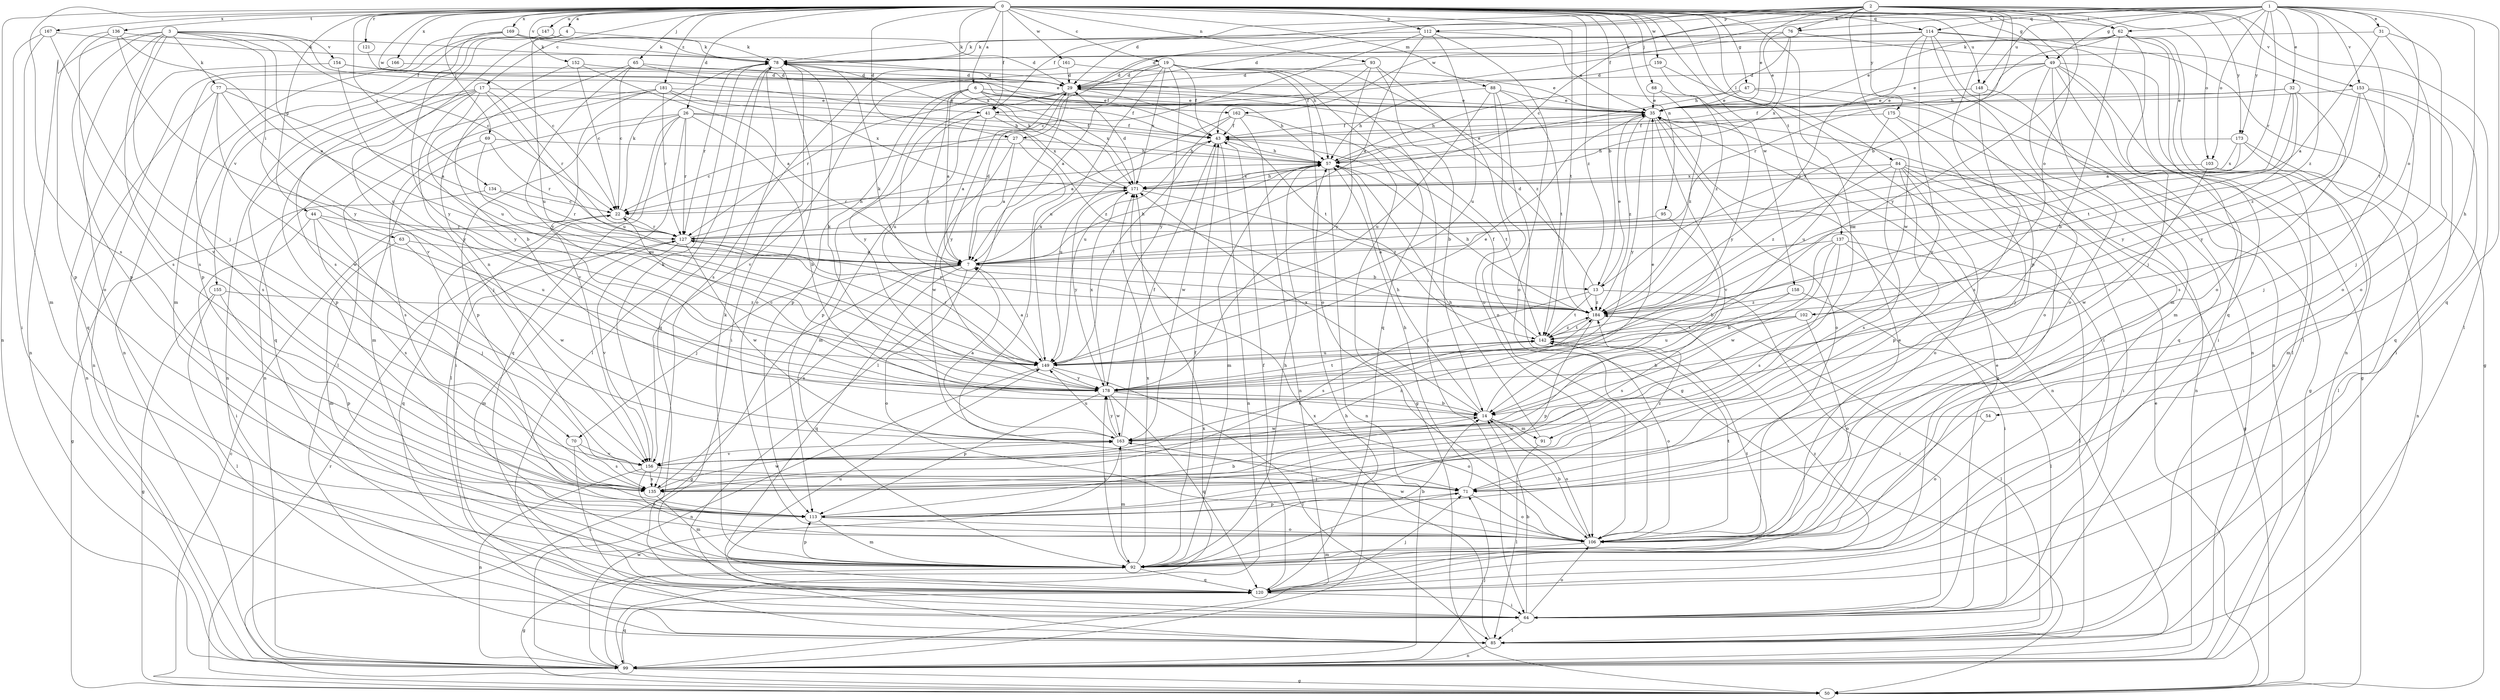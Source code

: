 strict digraph  {
0;
1;
2;
3;
4;
6;
7;
13;
14;
17;
19;
22;
26;
27;
29;
31;
32;
35;
41;
43;
44;
47;
49;
50;
54;
57;
62;
63;
64;
65;
68;
69;
70;
71;
76;
77;
78;
84;
85;
88;
91;
92;
93;
95;
99;
102;
103;
106;
112;
113;
114;
120;
121;
127;
134;
135;
136;
137;
142;
147;
148;
149;
152;
153;
154;
155;
156;
158;
159;
161;
162;
163;
166;
167;
169;
171;
173;
175;
178;
181;
184;
0 -> 4  [label=a];
0 -> 6  [label=a];
0 -> 13  [label=b];
0 -> 17  [label=c];
0 -> 19  [label=c];
0 -> 26  [label=d];
0 -> 27  [label=d];
0 -> 41  [label=f];
0 -> 44  [label=g];
0 -> 47  [label=g];
0 -> 49  [label=g];
0 -> 62  [label=i];
0 -> 65  [label=j];
0 -> 68  [label=j];
0 -> 69  [label=j];
0 -> 84  [label=l];
0 -> 88  [label=m];
0 -> 91  [label=m];
0 -> 93  [label=n];
0 -> 95  [label=n];
0 -> 99  [label=n];
0 -> 102  [label=o];
0 -> 112  [label=p];
0 -> 114  [label=q];
0 -> 121  [label=r];
0 -> 134  [label=s];
0 -> 135  [label=s];
0 -> 136  [label=t];
0 -> 137  [label=t];
0 -> 142  [label=t];
0 -> 147  [label=u];
0 -> 148  [label=u];
0 -> 152  [label=v];
0 -> 158  [label=w];
0 -> 159  [label=w];
0 -> 161  [label=w];
0 -> 162  [label=w];
0 -> 166  [label=x];
0 -> 167  [label=x];
0 -> 169  [label=x];
0 -> 171  [label=x];
0 -> 181  [label=z];
0 -> 184  [label=z];
1 -> 31  [label=e];
1 -> 32  [label=e];
1 -> 41  [label=f];
1 -> 49  [label=g];
1 -> 54  [label=h];
1 -> 62  [label=i];
1 -> 76  [label=k];
1 -> 102  [label=o];
1 -> 103  [label=o];
1 -> 114  [label=q];
1 -> 120  [label=q];
1 -> 127  [label=r];
1 -> 142  [label=t];
1 -> 148  [label=u];
1 -> 153  [label=v];
1 -> 162  [label=w];
1 -> 173  [label=y];
1 -> 184  [label=z];
2 -> 13  [label=b];
2 -> 22  [label=c];
2 -> 27  [label=d];
2 -> 29  [label=d];
2 -> 35  [label=e];
2 -> 41  [label=f];
2 -> 62  [label=i];
2 -> 76  [label=k];
2 -> 85  [label=l];
2 -> 103  [label=o];
2 -> 112  [label=p];
2 -> 113  [label=p];
2 -> 153  [label=v];
2 -> 163  [label=w];
2 -> 173  [label=y];
2 -> 175  [label=y];
2 -> 178  [label=y];
3 -> 22  [label=c];
3 -> 41  [label=f];
3 -> 63  [label=i];
3 -> 70  [label=j];
3 -> 77  [label=k];
3 -> 99  [label=n];
3 -> 106  [label=o];
3 -> 113  [label=p];
3 -> 135  [label=s];
3 -> 149  [label=u];
3 -> 154  [label=v];
4 -> 78  [label=k];
4 -> 135  [label=s];
4 -> 149  [label=u];
4 -> 155  [label=v];
4 -> 156  [label=v];
6 -> 7  [label=a];
6 -> 35  [label=e];
6 -> 43  [label=f];
6 -> 57  [label=h];
6 -> 113  [label=p];
6 -> 171  [label=x];
6 -> 178  [label=y];
6 -> 184  [label=z];
7 -> 13  [label=b];
7 -> 29  [label=d];
7 -> 50  [label=g];
7 -> 57  [label=h];
7 -> 70  [label=j];
7 -> 106  [label=o];
7 -> 120  [label=q];
7 -> 135  [label=s];
7 -> 171  [label=x];
13 -> 29  [label=d];
13 -> 35  [label=e];
13 -> 64  [label=i];
13 -> 135  [label=s];
13 -> 142  [label=t];
13 -> 184  [label=z];
14 -> 35  [label=e];
14 -> 57  [label=h];
14 -> 91  [label=m];
14 -> 106  [label=o];
14 -> 163  [label=w];
14 -> 171  [label=x];
17 -> 35  [label=e];
17 -> 71  [label=j];
17 -> 99  [label=n];
17 -> 113  [label=p];
17 -> 120  [label=q];
17 -> 127  [label=r];
17 -> 149  [label=u];
17 -> 178  [label=y];
19 -> 7  [label=a];
19 -> 29  [label=d];
19 -> 43  [label=f];
19 -> 64  [label=i];
19 -> 106  [label=o];
19 -> 120  [label=q];
19 -> 149  [label=u];
19 -> 156  [label=v];
19 -> 171  [label=x];
19 -> 178  [label=y];
19 -> 184  [label=z];
22 -> 78  [label=k];
22 -> 120  [label=q];
22 -> 127  [label=r];
26 -> 14  [label=b];
26 -> 43  [label=f];
26 -> 64  [label=i];
26 -> 85  [label=l];
26 -> 92  [label=m];
26 -> 113  [label=p];
26 -> 120  [label=q];
26 -> 127  [label=r];
26 -> 171  [label=x];
27 -> 7  [label=a];
27 -> 22  [label=c];
27 -> 57  [label=h];
27 -> 71  [label=j];
27 -> 163  [label=w];
29 -> 35  [label=e];
29 -> 85  [label=l];
29 -> 127  [label=r];
29 -> 142  [label=t];
29 -> 149  [label=u];
29 -> 178  [label=y];
31 -> 7  [label=a];
31 -> 71  [label=j];
31 -> 78  [label=k];
31 -> 106  [label=o];
32 -> 7  [label=a];
32 -> 35  [label=e];
32 -> 43  [label=f];
32 -> 135  [label=s];
32 -> 142  [label=t];
32 -> 178  [label=y];
35 -> 43  [label=f];
35 -> 99  [label=n];
35 -> 106  [label=o];
35 -> 156  [label=v];
35 -> 178  [label=y];
35 -> 184  [label=z];
41 -> 7  [label=a];
41 -> 43  [label=f];
41 -> 92  [label=m];
41 -> 113  [label=p];
41 -> 184  [label=z];
43 -> 57  [label=h];
43 -> 99  [label=n];
43 -> 142  [label=t];
43 -> 149  [label=u];
43 -> 163  [label=w];
44 -> 64  [label=i];
44 -> 71  [label=j];
44 -> 127  [label=r];
44 -> 135  [label=s];
44 -> 149  [label=u];
47 -> 35  [label=e];
47 -> 50  [label=g];
47 -> 57  [label=h];
47 -> 106  [label=o];
49 -> 29  [label=d];
49 -> 35  [label=e];
49 -> 50  [label=g];
49 -> 64  [label=i];
49 -> 85  [label=l];
49 -> 92  [label=m];
49 -> 99  [label=n];
49 -> 106  [label=o];
49 -> 127  [label=r];
50 -> 22  [label=c];
50 -> 35  [label=e];
50 -> 127  [label=r];
54 -> 106  [label=o];
54 -> 163  [label=w];
57 -> 35  [label=e];
57 -> 92  [label=m];
57 -> 99  [label=n];
57 -> 171  [label=x];
62 -> 14  [label=b];
62 -> 35  [label=e];
62 -> 57  [label=h];
62 -> 71  [label=j];
62 -> 78  [label=k];
62 -> 85  [label=l];
62 -> 99  [label=n];
62 -> 106  [label=o];
63 -> 7  [label=a];
63 -> 92  [label=m];
63 -> 163  [label=w];
64 -> 14  [label=b];
64 -> 35  [label=e];
64 -> 85  [label=l];
64 -> 106  [label=o];
65 -> 22  [label=c];
65 -> 29  [label=d];
65 -> 43  [label=f];
65 -> 178  [label=y];
65 -> 156  [label=n];
68 -> 35  [label=e];
68 -> 178  [label=y];
68 -> 184  [label=z];
69 -> 57  [label=h];
69 -> 127  [label=r];
69 -> 135  [label=s];
69 -> 149  [label=u];
70 -> 64  [label=i];
70 -> 135  [label=s];
70 -> 156  [label=v];
71 -> 57  [label=h];
71 -> 106  [label=o];
71 -> 113  [label=p];
71 -> 184  [label=z];
76 -> 29  [label=d];
76 -> 35  [label=e];
76 -> 57  [label=h];
76 -> 78  [label=k];
76 -> 106  [label=o];
76 -> 171  [label=x];
77 -> 7  [label=a];
77 -> 35  [label=e];
77 -> 99  [label=n];
77 -> 135  [label=s];
77 -> 163  [label=w];
77 -> 178  [label=y];
78 -> 29  [label=d];
78 -> 64  [label=i];
78 -> 85  [label=l];
78 -> 106  [label=o];
78 -> 120  [label=q];
78 -> 127  [label=r];
84 -> 50  [label=g];
84 -> 64  [label=i];
84 -> 106  [label=o];
84 -> 113  [label=p];
84 -> 120  [label=q];
84 -> 135  [label=s];
84 -> 171  [label=x];
84 -> 184  [label=z];
85 -> 99  [label=n];
85 -> 171  [label=x];
88 -> 35  [label=e];
88 -> 50  [label=g];
88 -> 57  [label=h];
88 -> 106  [label=o];
88 -> 142  [label=t];
88 -> 149  [label=u];
91 -> 57  [label=h];
91 -> 85  [label=l];
92 -> 14  [label=b];
92 -> 35  [label=e];
92 -> 43  [label=f];
92 -> 50  [label=g];
92 -> 57  [label=h];
92 -> 71  [label=j];
92 -> 78  [label=k];
92 -> 113  [label=p];
92 -> 120  [label=q];
92 -> 142  [label=t];
92 -> 171  [label=x];
92 -> 178  [label=y];
93 -> 14  [label=b];
93 -> 29  [label=d];
93 -> 43  [label=f];
93 -> 106  [label=o];
93 -> 178  [label=y];
95 -> 14  [label=b];
95 -> 127  [label=r];
99 -> 50  [label=g];
99 -> 57  [label=h];
99 -> 71  [label=j];
99 -> 120  [label=q];
99 -> 163  [label=w];
99 -> 171  [label=x];
102 -> 14  [label=b];
102 -> 106  [label=o];
102 -> 142  [label=t];
102 -> 149  [label=u];
103 -> 99  [label=n];
103 -> 163  [label=w];
103 -> 171  [label=x];
106 -> 14  [label=b];
106 -> 92  [label=m];
106 -> 142  [label=t];
106 -> 163  [label=w];
112 -> 7  [label=a];
112 -> 22  [label=c];
112 -> 35  [label=e];
112 -> 78  [label=k];
112 -> 106  [label=o];
112 -> 149  [label=u];
113 -> 14  [label=b];
113 -> 92  [label=m];
113 -> 106  [label=o];
114 -> 29  [label=d];
114 -> 50  [label=g];
114 -> 78  [label=k];
114 -> 92  [label=m];
114 -> 99  [label=n];
114 -> 120  [label=q];
114 -> 156  [label=v];
114 -> 184  [label=z];
120 -> 43  [label=f];
120 -> 64  [label=i];
120 -> 71  [label=j];
120 -> 149  [label=u];
120 -> 184  [label=z];
121 -> 22  [label=c];
127 -> 7  [label=a];
127 -> 57  [label=h];
127 -> 92  [label=m];
127 -> 156  [label=v];
127 -> 163  [label=w];
134 -> 22  [label=c];
134 -> 50  [label=g];
134 -> 127  [label=r];
135 -> 92  [label=m];
135 -> 163  [label=w];
136 -> 7  [label=a];
136 -> 78  [label=k];
136 -> 113  [label=p];
136 -> 135  [label=s];
136 -> 178  [label=y];
137 -> 7  [label=a];
137 -> 14  [label=b];
137 -> 64  [label=i];
137 -> 85  [label=l];
137 -> 135  [label=s];
137 -> 163  [label=w];
142 -> 43  [label=f];
142 -> 106  [label=o];
142 -> 149  [label=u];
142 -> 184  [label=z];
147 -> 78  [label=k];
147 -> 113  [label=p];
148 -> 35  [label=e];
148 -> 120  [label=q];
148 -> 135  [label=s];
149 -> 7  [label=a];
149 -> 35  [label=e];
149 -> 43  [label=f];
149 -> 85  [label=l];
149 -> 99  [label=n];
149 -> 127  [label=r];
149 -> 178  [label=y];
152 -> 7  [label=a];
152 -> 14  [label=b];
152 -> 22  [label=c];
152 -> 29  [label=d];
153 -> 35  [label=e];
153 -> 64  [label=i];
153 -> 71  [label=j];
153 -> 120  [label=q];
153 -> 178  [label=y];
153 -> 184  [label=z];
154 -> 29  [label=d];
154 -> 35  [label=e];
154 -> 120  [label=q];
154 -> 149  [label=u];
155 -> 50  [label=g];
155 -> 85  [label=l];
155 -> 113  [label=p];
155 -> 184  [label=z];
156 -> 71  [label=j];
156 -> 78  [label=k];
156 -> 99  [label=n];
156 -> 106  [label=o];
156 -> 135  [label=s];
156 -> 142  [label=t];
156 -> 184  [label=z];
158 -> 85  [label=l];
158 -> 135  [label=s];
158 -> 184  [label=z];
159 -> 29  [label=d];
159 -> 64  [label=i];
159 -> 184  [label=z];
161 -> 29  [label=d];
161 -> 35  [label=e];
161 -> 135  [label=s];
162 -> 7  [label=a];
162 -> 43  [label=f];
162 -> 50  [label=g];
162 -> 99  [label=n];
162 -> 149  [label=u];
163 -> 7  [label=a];
163 -> 43  [label=f];
163 -> 92  [label=m];
163 -> 149  [label=u];
163 -> 156  [label=v];
163 -> 178  [label=y];
166 -> 29  [label=d];
166 -> 99  [label=n];
167 -> 64  [label=i];
167 -> 78  [label=k];
167 -> 92  [label=m];
167 -> 156  [label=v];
169 -> 29  [label=d];
169 -> 57  [label=h];
169 -> 78  [label=k];
169 -> 92  [label=m];
169 -> 99  [label=n];
169 -> 178  [label=y];
171 -> 22  [label=c];
171 -> 29  [label=d];
171 -> 57  [label=h];
171 -> 78  [label=k];
171 -> 178  [label=y];
171 -> 184  [label=z];
173 -> 57  [label=h];
173 -> 85  [label=l];
173 -> 92  [label=m];
173 -> 171  [label=x];
173 -> 184  [label=z];
175 -> 43  [label=f];
175 -> 71  [label=j];
175 -> 99  [label=n];
175 -> 149  [label=u];
178 -> 14  [label=b];
178 -> 22  [label=c];
178 -> 78  [label=k];
178 -> 106  [label=o];
178 -> 113  [label=p];
178 -> 120  [label=q];
178 -> 142  [label=t];
178 -> 163  [label=w];
178 -> 171  [label=x];
181 -> 35  [label=e];
181 -> 57  [label=h];
181 -> 85  [label=l];
181 -> 99  [label=n];
181 -> 127  [label=r];
181 -> 156  [label=v];
181 -> 171  [label=x];
184 -> 57  [label=h];
184 -> 78  [label=k];
184 -> 85  [label=l];
184 -> 113  [label=p];
184 -> 127  [label=r];
184 -> 142  [label=t];
}
